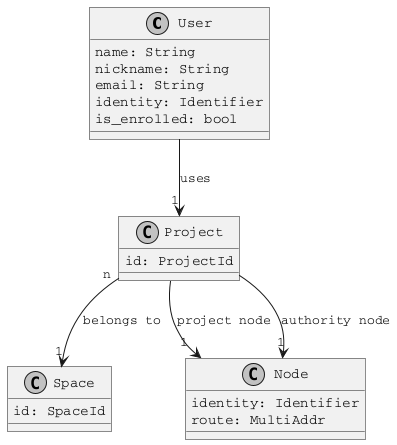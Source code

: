@startuml
skinparam monochrome true
skinparam defaultFontName Courier
skinparam roundCorner 0
skinparam wrapWidth 400

class User {
  name: String
  nickname: String
  email: String
  identity: Identifier
  is_enrolled: bool
}

User --> "1" Project: uses

class Space {
  id: SpaceId
}

class Project {
  id: ProjectId
}
Project "n" --> "1" Space: belongs to

class Node {
  identity: Identifier
  route: MultiAddr
}

Project --> "1" Node: project node
Project --> "1" Node: authority node


@enduml
